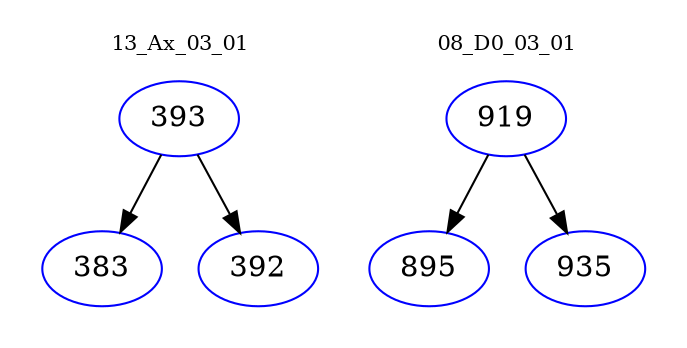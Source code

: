 digraph{
subgraph cluster_0 {
color = white
label = "13_Ax_03_01";
fontsize=10;
T0_393 [label="393", color="blue"]
T0_393 -> T0_383 [color="black"]
T0_383 [label="383", color="blue"]
T0_393 -> T0_392 [color="black"]
T0_392 [label="392", color="blue"]
}
subgraph cluster_1 {
color = white
label = "08_D0_03_01";
fontsize=10;
T1_919 [label="919", color="blue"]
T1_919 -> T1_895 [color="black"]
T1_895 [label="895", color="blue"]
T1_919 -> T1_935 [color="black"]
T1_935 [label="935", color="blue"]
}
}
